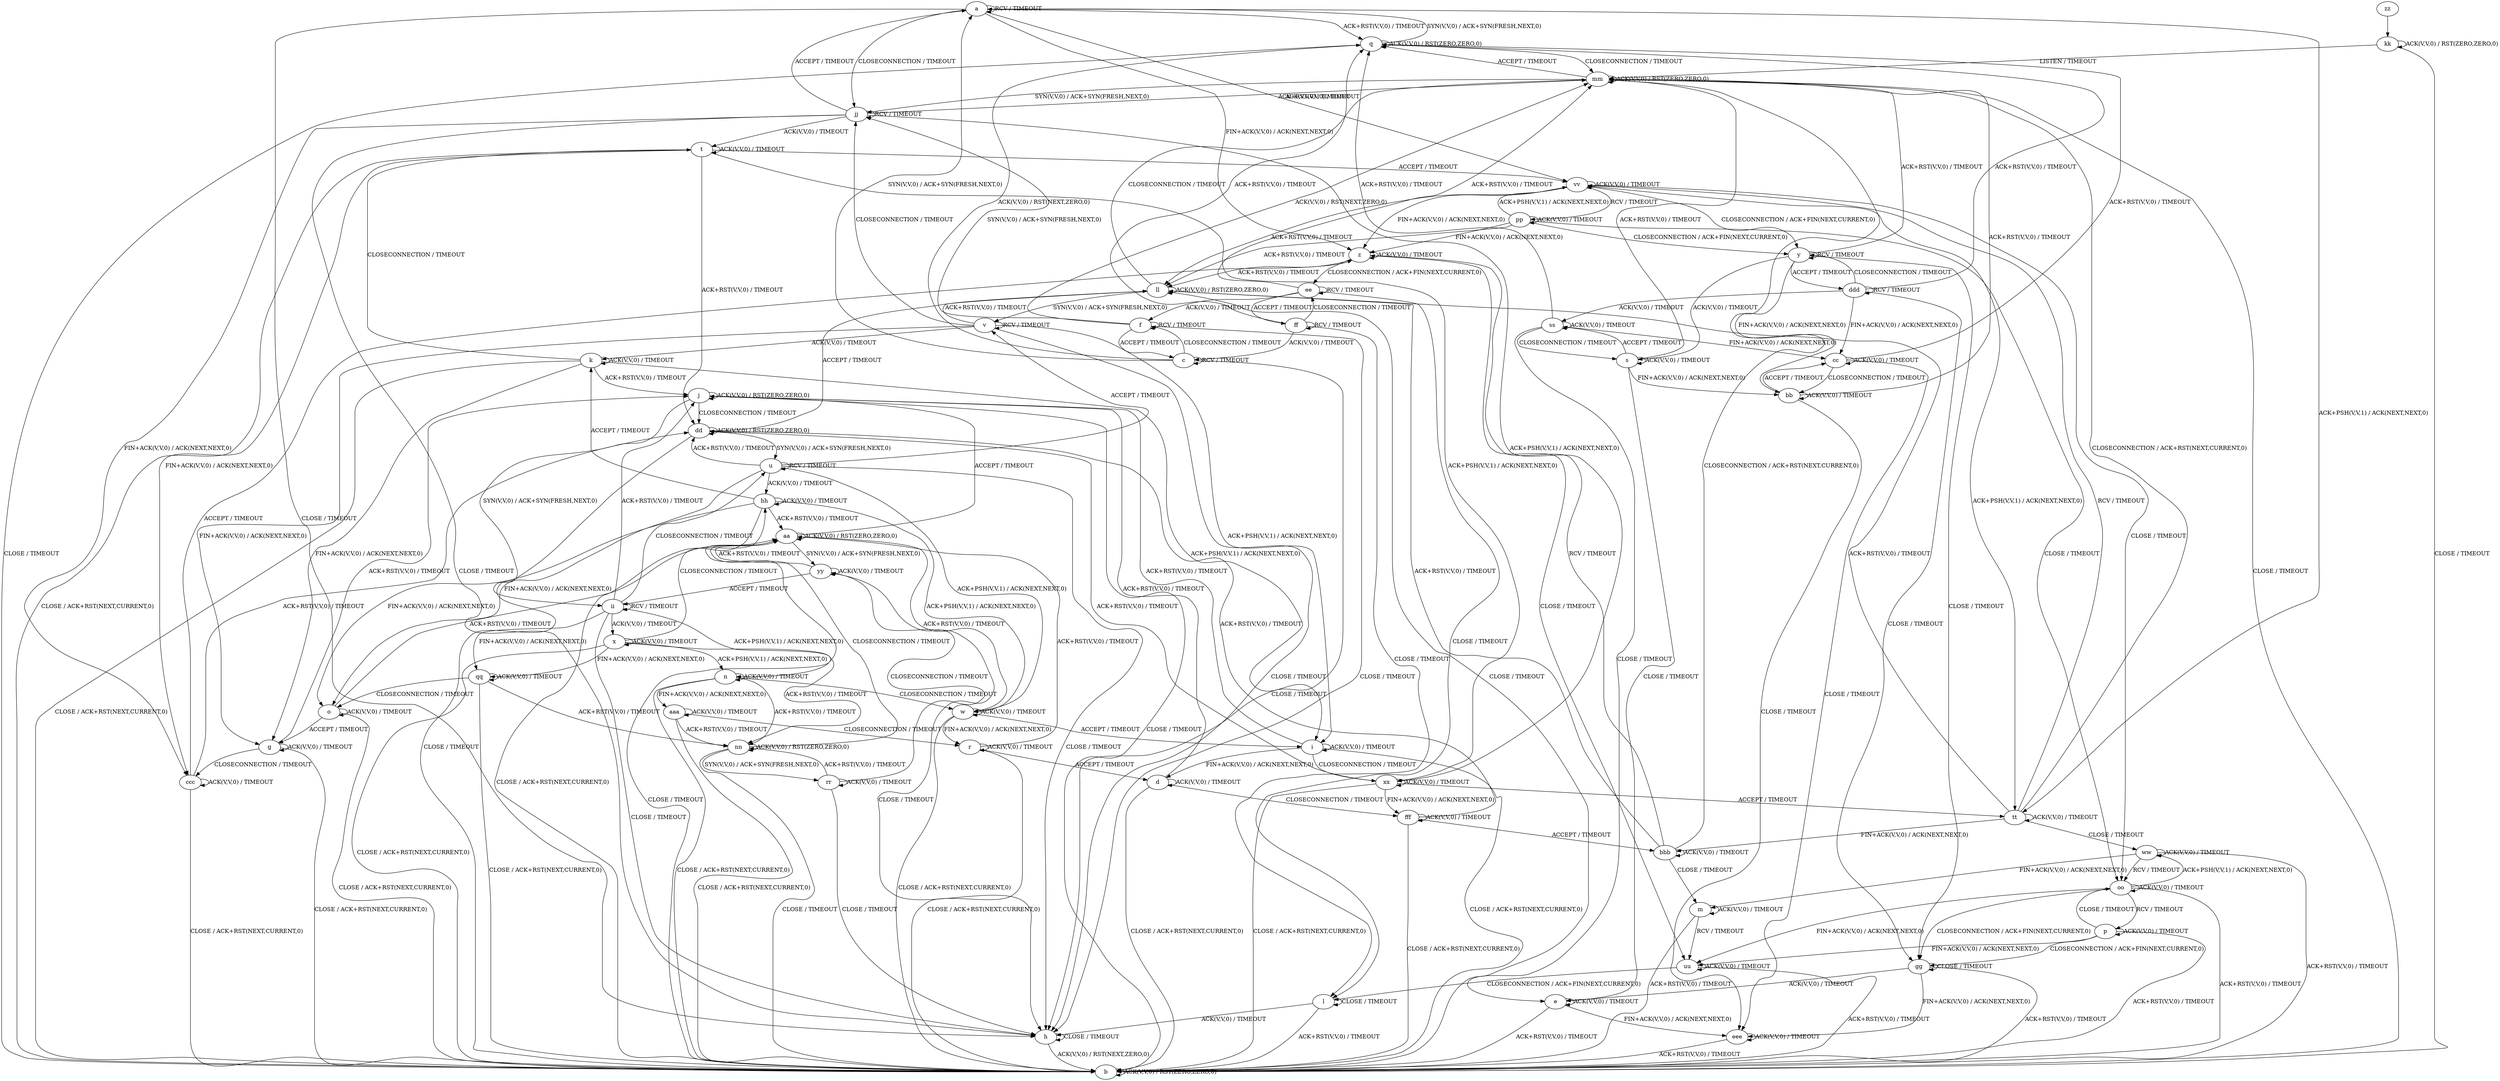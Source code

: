 digraph "" {
	graph ["Incoming time"=1.6408584117889404,
		"Outgoing time"=2.225745916366577,
		Output="{'States': 58, 'Transitions': 685, 'Filename': '../results/tcp/TCP_Linux_Server-TCP_Linux_Server-yices-4.dot'}",
		Reference="{'States': 58, 'Transitions': 685, 'Filename': '../subjects/tcp/TCP_Linux_Server.dot'}",
		Solver=yices,
		Updated="{'States': 58, 'Transitions': 685, 'Filename': '../subjects/tcp/TCP_Linux_Server.dot'}",
		"f-measure"=1.0,
		precision=1.0,
		recall=1.0
	];
	a -> a [key=0,
	label="RCV / TIMEOUT"];
a -> h [key=0,
label="CLOSE / TIMEOUT"];
a -> q [key=0,
label="ACK+RST(V,V,0) / TIMEOUT"];
a -> z [key=0,
label="FIN+ACK(V,V,0) / ACK(NEXT,NEXT,0)"];
a -> jj [key=0,
label="CLOSECONNECTION / TIMEOUT"];
a -> tt [key=0,
label="ACK+PSH(V,V,1) / ACK(NEXT,NEXT,0)"];
a -> vv [key=0,
label="ACK(V,V,0) / TIMEOUT"];
b -> b [key=0,
label="ACK(V,V,0) / RST(ZERO,ZERO,0)"];
c -> a [key=0,
label="SYN(V,V,0) / ACK+SYN(FRESH,NEXT,0)"];
c -> c [key=0,
label="RCV / TIMEOUT"];
c -> f [key=0,
label="CLOSECONNECTION / TIMEOUT"];
c -> h [key=0,
label="CLOSE / TIMEOUT"];
c -> q [key=0,
label="ACK(V,V,0) / RST(NEXT,ZERO,0)"];
d -> b [key=0,
label="CLOSE / ACK+RST(NEXT,CURRENT,0)"];
d -> d [key=0,
label="ACK(V,V,0) / TIMEOUT"];
d -> j [key=0,
label="ACK+RST(V,V,0) / TIMEOUT"];
d -> fff [key=0,
label="CLOSECONNECTION / TIMEOUT"];
e -> b [key=0,
label="ACK+RST(V,V,0) / TIMEOUT"];
e -> e [key=0,
label="ACK(V,V,0) / TIMEOUT"];
e -> eee [key=0,
label="FIN+ACK(V,V,0) / ACK(NEXT,NEXT,0)"];
f -> c [key=0,
label="ACCEPT / TIMEOUT"];
f -> f [key=0,
label="RCV / TIMEOUT"];
f -> h [key=0,
label="CLOSE / TIMEOUT"];
f -> jj [key=0,
label="SYN(V,V,0) / ACK+SYN(FRESH,NEXT,0)"];
f -> mm [key=0,
label="ACK(V,V,0) / RST(NEXT,ZERO,0)"];
g -> b [key=0,
label="CLOSE / ACK+RST(NEXT,CURRENT,0)"];
g -> g [key=0,
label="ACK(V,V,0) / TIMEOUT"];
g -> j [key=0,
label="ACK+RST(V,V,0) / TIMEOUT"];
g -> ccc [key=0,
label="CLOSECONNECTION / TIMEOUT"];
h -> b [key=0,
label="ACK(V,V,0) / RST(NEXT,ZERO,0)"];
h -> h [key=0,
label="CLOSE / TIMEOUT"];
i -> b [key=0,
label="CLOSE / ACK+RST(NEXT,CURRENT,0)"];
i -> d [key=0,
label="FIN+ACK(V,V,0) / ACK(NEXT,NEXT,0)"];
i -> i [key=0,
label="ACK(V,V,0) / TIMEOUT"];
i -> j [key=0,
label="ACK+RST(V,V,0) / TIMEOUT"];
i -> xx [key=0,
label="CLOSECONNECTION / TIMEOUT"];
j -> b [key=0,
label="CLOSE / TIMEOUT"];
j -> j [key=0,
label="ACK(V,V,0) / RST(ZERO,ZERO,0)"];
j -> dd [key=0,
label="CLOSECONNECTION / TIMEOUT"];
j -> ii [key=0,
label="SYN(V,V,0) / ACK+SYN(FRESH,NEXT,0)"];
k -> b [key=0,
label="CLOSE / ACK+RST(NEXT,CURRENT,0)"];
k -> g [key=0,
label="FIN+ACK(V,V,0) / ACK(NEXT,NEXT,0)"];
k -> i [key=0,
label="ACK+PSH(V,V,1) / ACK(NEXT,NEXT,0)"];
k -> j [key=0,
label="ACK+RST(V,V,0) / TIMEOUT"];
k -> k [key=0,
label="ACK(V,V,0) / TIMEOUT"];
k -> t [key=0,
label="CLOSECONNECTION / TIMEOUT"];
l -> b [key=0,
label="ACK+RST(V,V,0) / TIMEOUT"];
l -> h [key=0,
label="ACK(V,V,0) / TIMEOUT"];
l -> l [key=0,
label="CLOSE / TIMEOUT"];
m -> b [key=0,
label="ACK+RST(V,V,0) / TIMEOUT"];
m -> m [key=0,
label="ACK(V,V,0) / TIMEOUT"];
m -> uu [key=0,
label="RCV / TIMEOUT"];
n -> b [key=0,
label="CLOSE / ACK+RST(NEXT,CURRENT,0)"];
n -> n [key=0,
label="ACK(V,V,0) / TIMEOUT"];
n -> w [key=0,
label="CLOSECONNECTION / TIMEOUT"];
n -> nn [key=0,
label="ACK+RST(V,V,0) / TIMEOUT"];
n -> aaa [key=0,
label="FIN+ACK(V,V,0) / ACK(NEXT,NEXT,0)"];
o -> b [key=0,
label="CLOSE / ACK+RST(NEXT,CURRENT,0)"];
o -> g [key=0,
label="ACCEPT / TIMEOUT"];
o -> o [key=0,
label="ACK(V,V,0) / TIMEOUT"];
o -> aa [key=0,
label="ACK+RST(V,V,0) / TIMEOUT"];
p -> b [key=0,
label="ACK+RST(V,V,0) / TIMEOUT"];
p -> p [key=0,
label="ACK(V,V,0) / TIMEOUT"];
p -> gg [key=0,
label="CLOSECONNECTION / ACK+FIN(NEXT,CURRENT,0)"];
p -> oo [key=0,
label="CLOSE / TIMEOUT"];
p -> uu [key=0,
label="FIN+ACK(V,V,0) / ACK(NEXT,NEXT,0)"];
q -> a [key=0,
label="SYN(V,V,0) / ACK+SYN(FRESH,NEXT,0)"];
q -> b [key=0,
label="CLOSE / TIMEOUT"];
q -> q [key=0,
label="ACK(V,V,0) / RST(ZERO,ZERO,0)"];
q -> mm [key=0,
label="CLOSECONNECTION / TIMEOUT"];
r -> b [key=0,
label="CLOSE / ACK+RST(NEXT,CURRENT,0)"];
r -> d [key=0,
label="ACCEPT / TIMEOUT"];
r -> r [key=0,
label="ACK(V,V,0) / TIMEOUT"];
r -> aa [key=0,
label="ACK+RST(V,V,0) / TIMEOUT"];
s -> e [key=0,
label="CLOSE / TIMEOUT"];
s -> s [key=0,
label="ACK(V,V,0) / TIMEOUT"];
s -> bb [key=0,
label="FIN+ACK(V,V,0) / ACK(NEXT,NEXT,0)"];
s -> mm [key=0,
label="ACK+RST(V,V,0) / TIMEOUT"];
s -> ss [key=0,
label="ACCEPT / TIMEOUT"];
t -> b [key=0,
label="CLOSE / ACK+RST(NEXT,CURRENT,0)"];
t -> t [key=0,
label="ACK(V,V,0) / TIMEOUT"];
t -> dd [key=0,
label="ACK+RST(V,V,0) / TIMEOUT"];
t -> vv [key=0,
label="ACCEPT / TIMEOUT"];
t -> xx [key=0,
label="ACK+PSH(V,V,1) / ACK(NEXT,NEXT,0)"];
t -> ccc [key=0,
label="FIN+ACK(V,V,0) / ACK(NEXT,NEXT,0)"];
u -> h [key=0,
label="CLOSE / TIMEOUT"];
u -> o [key=0,
label="FIN+ACK(V,V,0) / ACK(NEXT,NEXT,0)"];
u -> u [key=0,
label="RCV / TIMEOUT"];
u -> v [key=0,
label="ACCEPT / TIMEOUT"];
u -> w [key=0,
label="ACK+PSH(V,V,1) / ACK(NEXT,NEXT,0)"];
u -> dd [key=0,
label="ACK+RST(V,V,0) / TIMEOUT"];
u -> hh [key=0,
label="ACK(V,V,0) / TIMEOUT"];
v -> g [key=0,
label="FIN+ACK(V,V,0) / ACK(NEXT,NEXT,0)"];
v -> h [key=0,
label="CLOSE / TIMEOUT"];
v -> i [key=0,
label="ACK+PSH(V,V,1) / ACK(NEXT,NEXT,0)"];
v -> k [key=0,
label="ACK(V,V,0) / TIMEOUT"];
v -> v [key=0,
label="RCV / TIMEOUT"];
v -> jj [key=0,
label="CLOSECONNECTION / TIMEOUT"];
v -> ll [key=0,
label="ACK+RST(V,V,0) / TIMEOUT"];
w -> b [key=0,
label="CLOSE / ACK+RST(NEXT,CURRENT,0)"];
w -> i [key=0,
label="ACCEPT / TIMEOUT"];
w -> r [key=0,
label="FIN+ACK(V,V,0) / ACK(NEXT,NEXT,0)"];
w -> w [key=0,
label="ACK(V,V,0) / TIMEOUT"];
w -> aa [key=0,
label="ACK+RST(V,V,0) / TIMEOUT"];
x -> b [key=0,
label="CLOSE / ACK+RST(NEXT,CURRENT,0)"];
x -> n [key=0,
label="ACK+PSH(V,V,1) / ACK(NEXT,NEXT,0)"];
x -> x [key=0,
label="ACK(V,V,0) / TIMEOUT"];
x -> hh [key=0,
label="CLOSECONNECTION / TIMEOUT"];
x -> nn [key=0,
label="ACK+RST(V,V,0) / TIMEOUT"];
x -> qq [key=0,
label="FIN+ACK(V,V,0) / ACK(NEXT,NEXT,0)"];
y -> s [key=0,
label="ACK(V,V,0) / TIMEOUT"];
y -> y [key=0,
label="RCV / TIMEOUT"];
y -> bb [key=0,
label="FIN+ACK(V,V,0) / ACK(NEXT,NEXT,0)"];
y -> gg [key=0,
label="CLOSE / TIMEOUT"];
y -> mm [key=0,
label="ACK+RST(V,V,0) / TIMEOUT"];
y -> ddd [key=0,
label="ACCEPT / TIMEOUT"];
z -> z [key=0,
label="ACK(V,V,0) / TIMEOUT"];
z -> ee [key=0,
label="CLOSECONNECTION / ACK+FIN(NEXT,CURRENT,0)"];
z -> ll [key=0,
label="ACK+RST(V,V,0) / TIMEOUT"];
z -> uu [key=0,
label="CLOSE / TIMEOUT"];
aa -> b [key=0,
label="CLOSE / TIMEOUT"];
aa -> j [key=0,
label="ACCEPT / TIMEOUT"];
aa -> aa [key=0,
label="ACK(V,V,0) / RST(ZERO,ZERO,0)"];
aa -> yy [key=0,
label="SYN(V,V,0) / ACK+SYN(FRESH,NEXT,0)"];
bb -> bb [key=0,
label="ACK(V,V,0) / TIMEOUT"];
bb -> cc [key=0,
label="ACCEPT / TIMEOUT"];
bb -> mm [key=0,
label="ACK+RST(V,V,0) / TIMEOUT"];
bb -> eee [key=0,
label="CLOSE / TIMEOUT"];
cc -> q [key=0,
label="ACK+RST(V,V,0) / TIMEOUT"];
cc -> bb [key=0,
label="CLOSECONNECTION / TIMEOUT"];
cc -> cc [key=0,
label="ACK(V,V,0) / TIMEOUT"];
cc -> eee [key=0,
label="CLOSE / TIMEOUT"];
dd -> b [key=0,
label="CLOSE / TIMEOUT"];
dd -> u [key=0,
label="SYN(V,V,0) / ACK+SYN(FRESH,NEXT,0)"];
dd -> dd [key=0,
label="ACK(V,V,0) / RST(ZERO,ZERO,0)"];
dd -> ll [key=0,
label="ACCEPT / TIMEOUT"];
ee -> f [key=0,
label="ACK(V,V,0) / TIMEOUT"];
ee -> l [key=0,
label="CLOSE / TIMEOUT"];
ee -> ee [key=0,
label="RCV / TIMEOUT"];
ee -> ff [key=0,
label="ACCEPT / TIMEOUT"];
ee -> mm [key=0,
label="ACK+RST(V,V,0) / TIMEOUT"];
ff -> c [key=0,
label="ACK(V,V,0) / TIMEOUT"];
ff -> l [key=0,
label="CLOSE / TIMEOUT"];
ff -> q [key=0,
label="ACK+RST(V,V,0) / TIMEOUT"];
ff -> ee [key=0,
label="CLOSECONNECTION / TIMEOUT"];
ff -> ff [key=0,
label="RCV / TIMEOUT"];
gg -> b [key=0,
label="ACK+RST(V,V,0) / TIMEOUT"];
gg -> e [key=0,
label="ACK(V,V,0) / TIMEOUT"];
gg -> gg [key=0,
label="CLOSE / TIMEOUT"];
gg -> eee [key=0,
label="FIN+ACK(V,V,0) / ACK(NEXT,NEXT,0)"];
hh -> b [key=0,
label="CLOSE / ACK+RST(NEXT,CURRENT,0)"];
hh -> k [key=0,
label="ACCEPT / TIMEOUT"];
hh -> o [key=0,
label="FIN+ACK(V,V,0) / ACK(NEXT,NEXT,0)"];
hh -> w [key=0,
label="ACK+PSH(V,V,1) / ACK(NEXT,NEXT,0)"];
hh -> aa [key=0,
label="ACK+RST(V,V,0) / TIMEOUT"];
hh -> hh [key=0,
label="ACK(V,V,0) / TIMEOUT"];
ii -> h [key=0,
label="CLOSE / TIMEOUT"];
ii -> j [key=0,
label="ACK+RST(V,V,0) / TIMEOUT"];
ii -> n [key=0,
label="ACK+PSH(V,V,1) / ACK(NEXT,NEXT,0)"];
ii -> u [key=0,
label="CLOSECONNECTION / TIMEOUT"];
ii -> x [key=0,
label="ACK(V,V,0) / TIMEOUT"];
ii -> ii [key=0,
label="RCV / TIMEOUT"];
ii -> qq [key=0,
label="FIN+ACK(V,V,0) / ACK(NEXT,NEXT,0)"];
jj -> a [key=0,
label="ACCEPT / TIMEOUT"];
jj -> h [key=0,
label="CLOSE / TIMEOUT"];
jj -> t [key=0,
label="ACK(V,V,0) / TIMEOUT"];
jj -> jj [key=0,
label="RCV / TIMEOUT"];
jj -> mm [key=0,
label="ACK+RST(V,V,0) / TIMEOUT"];
jj -> xx [key=0,
label="ACK+PSH(V,V,1) / ACK(NEXT,NEXT,0)"];
jj -> ccc [key=0,
label="FIN+ACK(V,V,0) / ACK(NEXT,NEXT,0)"];
kk -> b [key=0,
label="CLOSE / TIMEOUT"];
kk -> kk [key=0,
label="ACK(V,V,0) / RST(ZERO,ZERO,0)"];
kk -> mm [key=0,
label="LISTEN / TIMEOUT"];
ll -> b [key=0,
label="CLOSE / TIMEOUT"];
ll -> v [key=0,
label="SYN(V,V,0) / ACK+SYN(FRESH,NEXT,0)"];
ll -> ll [key=0,
label="ACK(V,V,0) / RST(ZERO,ZERO,0)"];
ll -> mm [key=0,
label="CLOSECONNECTION / TIMEOUT"];
mm -> b [key=0,
label="CLOSE / TIMEOUT"];
mm -> q [key=0,
label="ACCEPT / TIMEOUT"];
mm -> jj [key=0,
label="SYN(V,V,0) / ACK+SYN(FRESH,NEXT,0)"];
mm -> mm [key=0,
label="ACK(V,V,0) / RST(ZERO,ZERO,0)"];
nn -> b [key=0,
label="CLOSE / TIMEOUT"];
nn -> aa [key=0,
label="CLOSECONNECTION / TIMEOUT"];
nn -> nn [key=0,
label="ACK(V,V,0) / RST(ZERO,ZERO,0)"];
nn -> rr [key=0,
label="SYN(V,V,0) / ACK+SYN(FRESH,NEXT,0)"];
oo -> b [key=0,
label="ACK+RST(V,V,0) / TIMEOUT"];
oo -> p [key=0,
label="RCV / TIMEOUT"];
oo -> gg [key=0,
label="CLOSECONNECTION / ACK+FIN(NEXT,CURRENT,0)"];
oo -> oo [key=0,
label="ACK(V,V,0) / TIMEOUT"];
oo -> uu [key=0,
label="FIN+ACK(V,V,0) / ACK(NEXT,NEXT,0)"];
oo -> ww [key=0,
label="ACK+PSH(V,V,1) / ACK(NEXT,NEXT,0)"];
pp -> y [key=0,
label="CLOSECONNECTION / ACK+FIN(NEXT,CURRENT,0)"];
pp -> z [key=0,
label="FIN+ACK(V,V,0) / ACK(NEXT,NEXT,0)"];
pp -> ll [key=0,
label="ACK+RST(V,V,0) / TIMEOUT"];
pp -> oo [key=0,
label="CLOSE / TIMEOUT"];
pp -> pp [key=0,
label="ACK(V,V,0) / TIMEOUT"];
pp -> vv [key=0,
label="ACK+PSH(V,V,1) / ACK(NEXT,NEXT,0)"];
qq -> b [key=0,
label="CLOSE / ACK+RST(NEXT,CURRENT,0)"];
qq -> o [key=0,
label="CLOSECONNECTION / TIMEOUT"];
qq -> nn [key=0,
label="ACK+RST(V,V,0) / TIMEOUT"];
qq -> qq [key=0,
label="ACK(V,V,0) / TIMEOUT"];
rr -> h [key=0,
label="CLOSE / TIMEOUT"];
rr -> nn [key=0,
label="ACK+RST(V,V,0) / TIMEOUT"];
rr -> rr [key=0,
label="ACK(V,V,0) / TIMEOUT"];
rr -> yy [key=0,
label="CLOSECONNECTION / TIMEOUT"];
ss -> e [key=0,
label="CLOSE / TIMEOUT"];
ss -> q [key=0,
label="ACK+RST(V,V,0) / TIMEOUT"];
ss -> s [key=0,
label="CLOSECONNECTION / TIMEOUT"];
ss -> cc [key=0,
label="FIN+ACK(V,V,0) / ACK(NEXT,NEXT,0)"];
ss -> ss [key=0,
label="ACK(V,V,0) / TIMEOUT"];
tt -> ll [key=0,
label="ACK+RST(V,V,0) / TIMEOUT"];
tt -> mm [key=0,
label="CLOSECONNECTION / ACK+RST(NEXT,CURRENT,0)"];
tt -> tt [key=0,
label="ACK(V,V,0) / TIMEOUT"];
tt -> vv [key=0,
label="RCV / TIMEOUT"];
tt -> ww [key=0,
label="CLOSE / TIMEOUT"];
tt -> bbb [key=0,
label="FIN+ACK(V,V,0) / ACK(NEXT,NEXT,0)"];
uu -> b [key=0,
label="ACK+RST(V,V,0) / TIMEOUT"];
uu -> l [key=0,
label="CLOSECONNECTION / ACK+FIN(NEXT,CURRENT,0)"];
uu -> uu [key=0,
label="ACK(V,V,0) / TIMEOUT"];
vv -> y [key=0,
label="CLOSECONNECTION / ACK+FIN(NEXT,CURRENT,0)"];
vv -> z [key=0,
label="FIN+ACK(V,V,0) / ACK(NEXT,NEXT,0)"];
vv -> ll [key=0,
label="ACK+RST(V,V,0) / TIMEOUT"];
vv -> oo [key=0,
label="CLOSE / TIMEOUT"];
vv -> pp [key=0,
label="RCV / TIMEOUT"];
vv -> tt [key=0,
label="ACK+PSH(V,V,1) / ACK(NEXT,NEXT,0)"];
vv -> vv [key=0,
label="ACK(V,V,0) / TIMEOUT"];
ww -> b [key=0,
label="ACK+RST(V,V,0) / TIMEOUT"];
ww -> m [key=0,
label="FIN+ACK(V,V,0) / ACK(NEXT,NEXT,0)"];
ww -> oo [key=0,
label="RCV / TIMEOUT"];
ww -> ww [key=0,
label="ACK(V,V,0) / TIMEOUT"];
xx -> b [key=0,
label="CLOSE / ACK+RST(NEXT,CURRENT,0)"];
xx -> dd [key=0,
label="ACK+RST(V,V,0) / TIMEOUT"];
xx -> tt [key=0,
label="ACCEPT / TIMEOUT"];
xx -> xx [key=0,
label="ACK(V,V,0) / TIMEOUT"];
xx -> fff [key=0,
label="FIN+ACK(V,V,0) / ACK(NEXT,NEXT,0)"];
yy -> h [key=0,
label="CLOSE / TIMEOUT"];
yy -> aa [key=0,
label="ACK+RST(V,V,0) / TIMEOUT"];
yy -> ii [key=0,
label="ACCEPT / TIMEOUT"];
yy -> yy [key=0,
label="ACK(V,V,0) / TIMEOUT"];
zz -> kk [key=0];
aaa -> b [key=0,
label="CLOSE / ACK+RST(NEXT,CURRENT,0)"];
aaa -> r [key=0,
label="CLOSECONNECTION / TIMEOUT"];
aaa -> nn [key=0,
label="ACK+RST(V,V,0) / TIMEOUT"];
aaa -> aaa [key=0,
label="ACK(V,V,0) / TIMEOUT"];
bbb -> m [key=0,
label="CLOSE / TIMEOUT"];
bbb -> z [key=0,
label="RCV / TIMEOUT"];
bbb -> ll [key=0,
label="ACK+RST(V,V,0) / TIMEOUT"];
bbb -> mm [key=0,
label="CLOSECONNECTION / ACK+RST(NEXT,CURRENT,0)"];
bbb -> bbb [key=0,
label="ACK(V,V,0) / TIMEOUT"];
ccc -> b [key=0,
label="CLOSE / ACK+RST(NEXT,CURRENT,0)"];
ccc -> z [key=0,
label="ACCEPT / TIMEOUT"];
ccc -> dd [key=0,
label="ACK+RST(V,V,0) / TIMEOUT"];
ccc -> ccc [key=0,
label="ACK(V,V,0) / TIMEOUT"];
ddd -> q [key=0,
label="ACK+RST(V,V,0) / TIMEOUT"];
ddd -> y [key=0,
label="CLOSECONNECTION / TIMEOUT"];
ddd -> cc [key=0,
label="FIN+ACK(V,V,0) / ACK(NEXT,NEXT,0)"];
ddd -> gg [key=0,
label="CLOSE / TIMEOUT"];
ddd -> ss [key=0,
label="ACK(V,V,0) / TIMEOUT"];
ddd -> ddd [key=0,
label="RCV / TIMEOUT"];
eee -> b [key=0,
label="ACK+RST(V,V,0) / TIMEOUT"];
eee -> eee [key=0,
label="ACK(V,V,0) / TIMEOUT"];
fff -> b [key=0,
label="CLOSE / ACK+RST(NEXT,CURRENT,0)"];
fff -> dd [key=0,
label="ACK+RST(V,V,0) / TIMEOUT"];
fff -> bbb [key=0,
label="ACCEPT / TIMEOUT"];
fff -> fff [key=0,
label="ACK(V,V,0) / TIMEOUT"];
}
